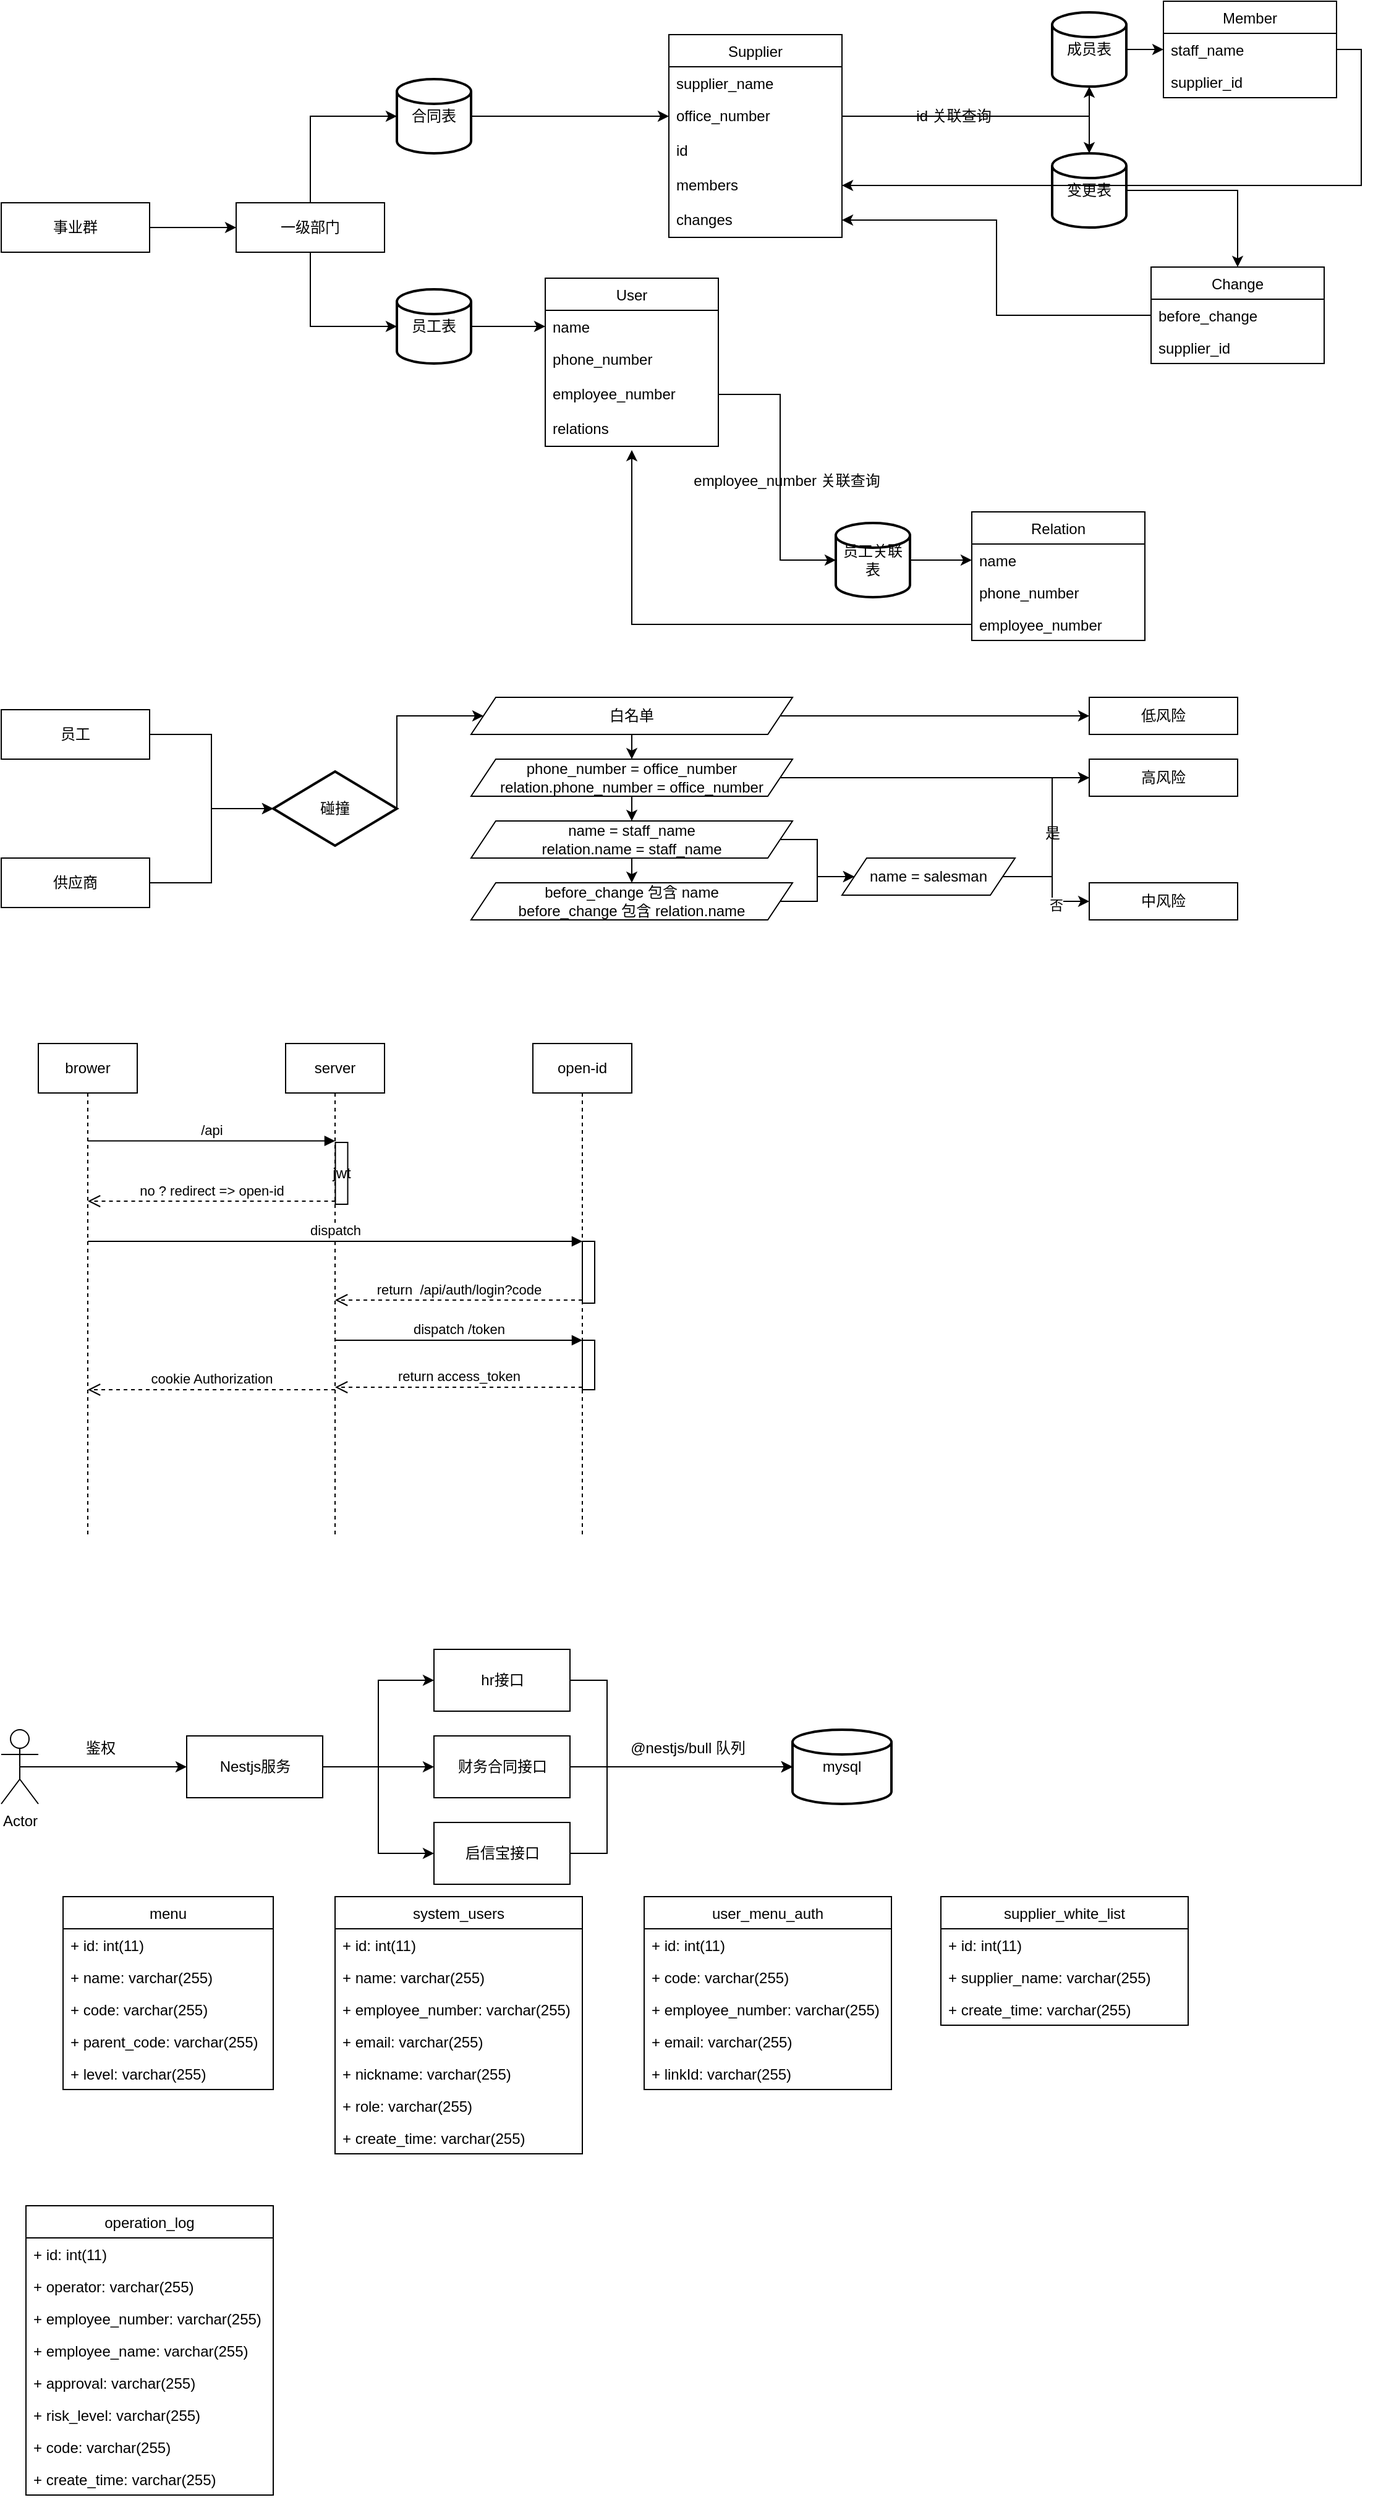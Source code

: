 <mxfile version="15.6.8" type="github">
  <diagram name="Page-1" id="74e2e168-ea6b-b213-b513-2b3c1d86103e">
    <mxGraphModel dx="1186" dy="621" grid="1" gridSize="10" guides="1" tooltips="1" connect="1" arrows="1" fold="1" page="1" pageScale="1" pageWidth="1100" pageHeight="850" background="none" math="0" shadow="0">
      <root>
        <mxCell id="0" />
        <mxCell id="1" parent="0" />
        <mxCell id="2gMiZiSh976H5tjqEBDV-12" value="User" style="swimlane;fontStyle=0;childLayout=stackLayout;horizontal=1;startSize=26;fillColor=none;horizontalStack=0;resizeParent=1;resizeParentMax=0;resizeLast=0;collapsible=1;marginBottom=0;" parent="1" vertex="1">
          <mxGeometry x="530" y="261" width="140" height="136" as="geometry">
            <mxRectangle x="530" y="230" width="60" height="26" as="alternateBounds" />
          </mxGeometry>
        </mxCell>
        <mxCell id="2gMiZiSh976H5tjqEBDV-13" value="name" style="text;strokeColor=none;fillColor=none;align=left;verticalAlign=top;spacingLeft=4;spacingRight=4;overflow=hidden;rotatable=0;points=[[0,0.5],[1,0.5]];portConstraint=eastwest;" parent="2gMiZiSh976H5tjqEBDV-12" vertex="1">
          <mxGeometry y="26" width="140" height="26" as="geometry" />
        </mxCell>
        <mxCell id="2gMiZiSh976H5tjqEBDV-14" value="phone_number" style="text;strokeColor=none;fillColor=none;align=left;verticalAlign=top;spacingLeft=4;spacingRight=4;overflow=hidden;rotatable=0;points=[[0,0.5],[1,0.5]];portConstraint=eastwest;" parent="2gMiZiSh976H5tjqEBDV-12" vertex="1">
          <mxGeometry y="52" width="140" height="28" as="geometry" />
        </mxCell>
        <mxCell id="2gMiZiSh976H5tjqEBDV-15" value="employee_number" style="text;strokeColor=none;fillColor=none;align=left;verticalAlign=top;spacingLeft=4;spacingRight=4;overflow=hidden;rotatable=0;points=[[0,0.5],[1,0.5]];portConstraint=eastwest;" parent="2gMiZiSh976H5tjqEBDV-12" vertex="1">
          <mxGeometry y="80" width="140" height="28" as="geometry" />
        </mxCell>
        <mxCell id="2gMiZiSh976H5tjqEBDV-101" value="relations" style="text;strokeColor=none;fillColor=none;align=left;verticalAlign=top;spacingLeft=4;spacingRight=4;overflow=hidden;rotatable=0;points=[[0,0.5],[1,0.5]];portConstraint=eastwest;" parent="2gMiZiSh976H5tjqEBDV-12" vertex="1">
          <mxGeometry y="108" width="140" height="28" as="geometry" />
        </mxCell>
        <mxCell id="2gMiZiSh976H5tjqEBDV-4" style="edgeStyle=orthogonalEdgeStyle;rounded=0;orthogonalLoop=1;jettySize=auto;html=1;exitX=1;exitY=0.5;exitDx=0;exitDy=0;entryX=0;entryY=0.5;entryDx=0;entryDy=0;" parent="1" source="2gMiZiSh976H5tjqEBDV-1" target="2gMiZiSh976H5tjqEBDV-3" edge="1">
          <mxGeometry relative="1" as="geometry" />
        </mxCell>
        <mxCell id="2gMiZiSh976H5tjqEBDV-1" value="事业群" style="rounded=0;whiteSpace=wrap;html=1;" parent="1" vertex="1">
          <mxGeometry x="90" y="200" width="120" height="40" as="geometry" />
        </mxCell>
        <mxCell id="2gMiZiSh976H5tjqEBDV-20" style="edgeStyle=orthogonalEdgeStyle;rounded=0;orthogonalLoop=1;jettySize=auto;html=1;exitX=0.5;exitY=1;exitDx=0;exitDy=0;entryX=0;entryY=0.5;entryDx=0;entryDy=0;entryPerimeter=0;" parent="1" source="2gMiZiSh976H5tjqEBDV-3" target="2gMiZiSh976H5tjqEBDV-7" edge="1">
          <mxGeometry relative="1" as="geometry" />
        </mxCell>
        <mxCell id="2gMiZiSh976H5tjqEBDV-31" style="edgeStyle=orthogonalEdgeStyle;rounded=0;orthogonalLoop=1;jettySize=auto;html=1;exitX=0.5;exitY=0;exitDx=0;exitDy=0;entryX=0;entryY=0.5;entryDx=0;entryDy=0;entryPerimeter=0;" parent="1" source="2gMiZiSh976H5tjqEBDV-3" target="2gMiZiSh976H5tjqEBDV-6" edge="1">
          <mxGeometry relative="1" as="geometry" />
        </mxCell>
        <mxCell id="2gMiZiSh976H5tjqEBDV-3" value="一级部门" style="rounded=0;whiteSpace=wrap;html=1;" parent="1" vertex="1">
          <mxGeometry x="280" y="200" width="120" height="40" as="geometry" />
        </mxCell>
        <mxCell id="2gMiZiSh976H5tjqEBDV-33" style="edgeStyle=orthogonalEdgeStyle;rounded=0;orthogonalLoop=1;jettySize=auto;html=1;exitX=1;exitY=0.5;exitDx=0;exitDy=0;exitPerimeter=0;entryX=0;entryY=0.5;entryDx=0;entryDy=0;" parent="1" source="2gMiZiSh976H5tjqEBDV-6" target="2gMiZiSh976H5tjqEBDV-116" edge="1">
          <mxGeometry relative="1" as="geometry">
            <mxPoint x="560" y="130" as="targetPoint" />
          </mxGeometry>
        </mxCell>
        <mxCell id="2gMiZiSh976H5tjqEBDV-6" value="合同表" style="strokeWidth=2;html=1;shape=mxgraph.flowchart.database;whiteSpace=wrap;" parent="1" vertex="1">
          <mxGeometry x="410" y="100" width="60" height="60" as="geometry" />
        </mxCell>
        <mxCell id="2gMiZiSh976H5tjqEBDV-21" style="edgeStyle=orthogonalEdgeStyle;rounded=0;orthogonalLoop=1;jettySize=auto;html=1;exitX=1;exitY=0.5;exitDx=0;exitDy=0;exitPerimeter=0;entryX=0;entryY=0.5;entryDx=0;entryDy=0;" parent="1" source="2gMiZiSh976H5tjqEBDV-7" target="2gMiZiSh976H5tjqEBDV-13" edge="1">
          <mxGeometry relative="1" as="geometry" />
        </mxCell>
        <mxCell id="2gMiZiSh976H5tjqEBDV-7" value="员工表" style="strokeWidth=2;html=1;shape=mxgraph.flowchart.database;whiteSpace=wrap;" parent="1" vertex="1">
          <mxGeometry x="410" y="270" width="60" height="60" as="geometry" />
        </mxCell>
        <mxCell id="2gMiZiSh976H5tjqEBDV-30" style="edgeStyle=orthogonalEdgeStyle;rounded=0;orthogonalLoop=1;jettySize=auto;html=1;exitX=1;exitY=0.5;exitDx=0;exitDy=0;exitPerimeter=0;entryX=0;entryY=0.5;entryDx=0;entryDy=0;" parent="1" source="2gMiZiSh976H5tjqEBDV-8" target="2gMiZiSh976H5tjqEBDV-27" edge="1">
          <mxGeometry relative="1" as="geometry" />
        </mxCell>
        <mxCell id="2gMiZiSh976H5tjqEBDV-8" value="员工关联表" style="strokeWidth=2;html=1;shape=mxgraph.flowchart.database;whiteSpace=wrap;" parent="1" vertex="1">
          <mxGeometry x="765" y="459" width="60" height="60" as="geometry" />
        </mxCell>
        <mxCell id="2gMiZiSh976H5tjqEBDV-26" value="Relation" style="swimlane;fontStyle=0;childLayout=stackLayout;horizontal=1;startSize=26;fillColor=none;horizontalStack=0;resizeParent=1;resizeParentMax=0;resizeLast=0;collapsible=1;marginBottom=0;" parent="1" vertex="1">
          <mxGeometry x="875" y="450" width="140" height="104" as="geometry" />
        </mxCell>
        <mxCell id="2gMiZiSh976H5tjqEBDV-27" value="name" style="text;strokeColor=none;fillColor=none;align=left;verticalAlign=top;spacingLeft=4;spacingRight=4;overflow=hidden;rotatable=0;points=[[0,0.5],[1,0.5]];portConstraint=eastwest;" parent="2gMiZiSh976H5tjqEBDV-26" vertex="1">
          <mxGeometry y="26" width="140" height="26" as="geometry" />
        </mxCell>
        <mxCell id="2gMiZiSh976H5tjqEBDV-28" value="phone_number" style="text;strokeColor=none;fillColor=none;align=left;verticalAlign=top;spacingLeft=4;spacingRight=4;overflow=hidden;rotatable=0;points=[[0,0.5],[1,0.5]];portConstraint=eastwest;" parent="2gMiZiSh976H5tjqEBDV-26" vertex="1">
          <mxGeometry y="52" width="140" height="26" as="geometry" />
        </mxCell>
        <mxCell id="2gMiZiSh976H5tjqEBDV-29" value="employee_number" style="text;strokeColor=none;fillColor=none;align=left;verticalAlign=top;spacingLeft=4;spacingRight=4;overflow=hidden;rotatable=0;points=[[0,0.5],[1,0.5]];portConstraint=eastwest;" parent="2gMiZiSh976H5tjqEBDV-26" vertex="1">
          <mxGeometry y="78" width="140" height="26" as="geometry" />
        </mxCell>
        <mxCell id="2gMiZiSh976H5tjqEBDV-140" style="edgeStyle=orthogonalEdgeStyle;rounded=0;orthogonalLoop=1;jettySize=auto;html=1;exitX=1;exitY=0.5;exitDx=0;exitDy=0;exitPerimeter=0;entryX=0;entryY=0.5;entryDx=0;entryDy=0;" parent="1" source="2gMiZiSh976H5tjqEBDV-78" target="2gMiZiSh976H5tjqEBDV-133" edge="1">
          <mxGeometry relative="1" as="geometry" />
        </mxCell>
        <mxCell id="2gMiZiSh976H5tjqEBDV-78" value="成员表" style="strokeWidth=2;html=1;shape=mxgraph.flowchart.database;whiteSpace=wrap;" parent="1" vertex="1">
          <mxGeometry x="940" y="46" width="60" height="60" as="geometry" />
        </mxCell>
        <mxCell id="2gMiZiSh976H5tjqEBDV-150" style="edgeStyle=orthogonalEdgeStyle;rounded=0;orthogonalLoop=1;jettySize=auto;html=1;exitX=1;exitY=0.5;exitDx=0;exitDy=0;exitPerimeter=0;entryX=0.5;entryY=0;entryDx=0;entryDy=0;" parent="1" source="2gMiZiSh976H5tjqEBDV-79" target="2gMiZiSh976H5tjqEBDV-136" edge="1">
          <mxGeometry relative="1" as="geometry" />
        </mxCell>
        <mxCell id="2gMiZiSh976H5tjqEBDV-79" value="变更表" style="strokeWidth=2;html=1;shape=mxgraph.flowchart.database;whiteSpace=wrap;" parent="1" vertex="1">
          <mxGeometry x="940" y="160" width="60" height="60" as="geometry" />
        </mxCell>
        <mxCell id="2gMiZiSh976H5tjqEBDV-130" value="" style="edgeStyle=orthogonalEdgeStyle;rounded=0;orthogonalLoop=1;jettySize=auto;html=1;exitX=1;exitY=0.5;exitDx=0;exitDy=0;" parent="1" source="2gMiZiSh976H5tjqEBDV-15" target="2gMiZiSh976H5tjqEBDV-8" edge="1">
          <mxGeometry relative="1" as="geometry">
            <mxPoint x="580" y="390" as="sourcePoint" />
            <Array as="points">
              <mxPoint x="720" y="355" />
              <mxPoint x="720" y="489" />
            </Array>
          </mxGeometry>
        </mxCell>
        <mxCell id="2gMiZiSh976H5tjqEBDV-83" value="employee_number 关联查询" style="text;html=1;align=center;verticalAlign=middle;resizable=0;points=[];autosize=1;strokeColor=none;" parent="1" vertex="1">
          <mxGeometry x="640" y="415" width="170" height="20" as="geometry" />
        </mxCell>
        <mxCell id="2gMiZiSh976H5tjqEBDV-114" value="Supplier" style="swimlane;fontStyle=0;childLayout=stackLayout;horizontal=1;startSize=26;fillColor=none;horizontalStack=0;resizeParent=1;resizeParentMax=0;resizeLast=0;collapsible=1;marginBottom=0;" parent="1" vertex="1">
          <mxGeometry x="630" y="64" width="140" height="164" as="geometry">
            <mxRectangle x="530" y="230" width="60" height="26" as="alternateBounds" />
          </mxGeometry>
        </mxCell>
        <mxCell id="2gMiZiSh976H5tjqEBDV-115" value="supplier_name" style="text;strokeColor=none;fillColor=none;align=left;verticalAlign=top;spacingLeft=4;spacingRight=4;overflow=hidden;rotatable=0;points=[[0,0.5],[1,0.5]];portConstraint=eastwest;" parent="2gMiZiSh976H5tjqEBDV-114" vertex="1">
          <mxGeometry y="26" width="140" height="26" as="geometry" />
        </mxCell>
        <mxCell id="2gMiZiSh976H5tjqEBDV-116" value="office_number" style="text;strokeColor=none;fillColor=none;align=left;verticalAlign=top;spacingLeft=4;spacingRight=4;overflow=hidden;rotatable=0;points=[[0,0.5],[1,0.5]];portConstraint=eastwest;" parent="2gMiZiSh976H5tjqEBDV-114" vertex="1">
          <mxGeometry y="52" width="140" height="28" as="geometry" />
        </mxCell>
        <mxCell id="2gMiZiSh976H5tjqEBDV-117" value="id" style="text;strokeColor=none;fillColor=none;align=left;verticalAlign=top;spacingLeft=4;spacingRight=4;overflow=hidden;rotatable=0;points=[[0,0.5],[1,0.5]];portConstraint=eastwest;" parent="2gMiZiSh976H5tjqEBDV-114" vertex="1">
          <mxGeometry y="80" width="140" height="28" as="geometry" />
        </mxCell>
        <mxCell id="2gMiZiSh976H5tjqEBDV-118" value="members" style="text;strokeColor=none;fillColor=none;align=left;verticalAlign=top;spacingLeft=4;spacingRight=4;overflow=hidden;rotatable=0;points=[[0,0.5],[1,0.5]];portConstraint=eastwest;" parent="2gMiZiSh976H5tjqEBDV-114" vertex="1">
          <mxGeometry y="108" width="140" height="28" as="geometry" />
        </mxCell>
        <mxCell id="2gMiZiSh976H5tjqEBDV-122" value="changes" style="text;strokeColor=none;fillColor=none;align=left;verticalAlign=top;spacingLeft=4;spacingRight=4;overflow=hidden;rotatable=0;points=[[0,0.5],[1,0.5]];portConstraint=eastwest;" parent="2gMiZiSh976H5tjqEBDV-114" vertex="1">
          <mxGeometry y="136" width="140" height="28" as="geometry" />
        </mxCell>
        <mxCell id="2gMiZiSh976H5tjqEBDV-127" value="" style="edgeStyle=orthogonalEdgeStyle;rounded=0;orthogonalLoop=1;jettySize=auto;html=1;" parent="1" source="2gMiZiSh976H5tjqEBDV-116" target="2gMiZiSh976H5tjqEBDV-78" edge="1">
          <mxGeometry relative="1" as="geometry" />
        </mxCell>
        <mxCell id="2gMiZiSh976H5tjqEBDV-128" style="edgeStyle=orthogonalEdgeStyle;rounded=0;orthogonalLoop=1;jettySize=auto;html=1;exitX=1;exitY=0.5;exitDx=0;exitDy=0;entryX=0.5;entryY=0;entryDx=0;entryDy=0;entryPerimeter=0;" parent="1" source="2gMiZiSh976H5tjqEBDV-116" target="2gMiZiSh976H5tjqEBDV-79" edge="1">
          <mxGeometry relative="1" as="geometry" />
        </mxCell>
        <mxCell id="2gMiZiSh976H5tjqEBDV-131" value="id 关联查询" style="text;html=1;align=center;verticalAlign=middle;resizable=0;points=[];autosize=1;strokeColor=none;" parent="1" vertex="1">
          <mxGeometry x="820" y="120" width="80" height="20" as="geometry" />
        </mxCell>
        <mxCell id="2gMiZiSh976H5tjqEBDV-132" value="Member" style="swimlane;fontStyle=0;childLayout=stackLayout;horizontal=1;startSize=26;fillColor=none;horizontalStack=0;resizeParent=1;resizeParentMax=0;resizeLast=0;collapsible=1;marginBottom=0;" parent="1" vertex="1">
          <mxGeometry x="1030" y="37" width="140" height="78" as="geometry" />
        </mxCell>
        <mxCell id="2gMiZiSh976H5tjqEBDV-133" value="staff_name" style="text;strokeColor=none;fillColor=none;align=left;verticalAlign=top;spacingLeft=4;spacingRight=4;overflow=hidden;rotatable=0;points=[[0,0.5],[1,0.5]];portConstraint=eastwest;" parent="2gMiZiSh976H5tjqEBDV-132" vertex="1">
          <mxGeometry y="26" width="140" height="26" as="geometry" />
        </mxCell>
        <mxCell id="2gMiZiSh976H5tjqEBDV-134" value="supplier_id" style="text;strokeColor=none;fillColor=none;align=left;verticalAlign=top;spacingLeft=4;spacingRight=4;overflow=hidden;rotatable=0;points=[[0,0.5],[1,0.5]];portConstraint=eastwest;" parent="2gMiZiSh976H5tjqEBDV-132" vertex="1">
          <mxGeometry y="52" width="140" height="26" as="geometry" />
        </mxCell>
        <mxCell id="2gMiZiSh976H5tjqEBDV-136" value="Change" style="swimlane;fontStyle=0;childLayout=stackLayout;horizontal=1;startSize=26;fillColor=none;horizontalStack=0;resizeParent=1;resizeParentMax=0;resizeLast=0;collapsible=1;marginBottom=0;" parent="1" vertex="1">
          <mxGeometry x="1020" y="252" width="140" height="78" as="geometry" />
        </mxCell>
        <mxCell id="2gMiZiSh976H5tjqEBDV-137" value="before_change" style="text;strokeColor=none;fillColor=none;align=left;verticalAlign=top;spacingLeft=4;spacingRight=4;overflow=hidden;rotatable=0;points=[[0,0.5],[1,0.5]];portConstraint=eastwest;" parent="2gMiZiSh976H5tjqEBDV-136" vertex="1">
          <mxGeometry y="26" width="140" height="26" as="geometry" />
        </mxCell>
        <mxCell id="2gMiZiSh976H5tjqEBDV-138" value="supplier_id" style="text;strokeColor=none;fillColor=none;align=left;verticalAlign=top;spacingLeft=4;spacingRight=4;overflow=hidden;rotatable=0;points=[[0,0.5],[1,0.5]];portConstraint=eastwest;" parent="2gMiZiSh976H5tjqEBDV-136" vertex="1">
          <mxGeometry y="52" width="140" height="26" as="geometry" />
        </mxCell>
        <mxCell id="2gMiZiSh976H5tjqEBDV-143" style="edgeStyle=orthogonalEdgeStyle;rounded=0;orthogonalLoop=1;jettySize=auto;html=1;exitX=1;exitY=0.5;exitDx=0;exitDy=0;" parent="1" source="2gMiZiSh976H5tjqEBDV-133" target="2gMiZiSh976H5tjqEBDV-118" edge="1">
          <mxGeometry relative="1" as="geometry" />
        </mxCell>
        <mxCell id="2gMiZiSh976H5tjqEBDV-149" style="edgeStyle=orthogonalEdgeStyle;rounded=0;orthogonalLoop=1;jettySize=auto;html=1;exitX=0;exitY=0.5;exitDx=0;exitDy=0;entryX=1;entryY=0.5;entryDx=0;entryDy=0;" parent="1" source="2gMiZiSh976H5tjqEBDV-137" target="2gMiZiSh976H5tjqEBDV-122" edge="1">
          <mxGeometry relative="1" as="geometry" />
        </mxCell>
        <mxCell id="2gMiZiSh976H5tjqEBDV-172" value="" style="edgeStyle=orthogonalEdgeStyle;rounded=0;orthogonalLoop=1;jettySize=auto;html=1;" parent="1" source="2gMiZiSh976H5tjqEBDV-29" edge="1">
          <mxGeometry relative="1" as="geometry">
            <mxPoint x="600" y="400" as="targetPoint" />
            <Array as="points">
              <mxPoint x="600" y="541" />
            </Array>
          </mxGeometry>
        </mxCell>
        <mxCell id="2gMiZiSh976H5tjqEBDV-177" style="edgeStyle=orthogonalEdgeStyle;rounded=0;orthogonalLoop=1;jettySize=auto;html=1;exitX=1;exitY=0.5;exitDx=0;exitDy=0;entryX=0;entryY=0.5;entryDx=0;entryDy=0;entryPerimeter=0;" parent="1" source="2gMiZiSh976H5tjqEBDV-174" target="2gMiZiSh976H5tjqEBDV-176" edge="1">
          <mxGeometry relative="1" as="geometry" />
        </mxCell>
        <mxCell id="2gMiZiSh976H5tjqEBDV-174" value="员工" style="rounded=0;whiteSpace=wrap;html=1;" parent="1" vertex="1">
          <mxGeometry x="90" y="610" width="120" height="40" as="geometry" />
        </mxCell>
        <mxCell id="2gMiZiSh976H5tjqEBDV-178" style="edgeStyle=orthogonalEdgeStyle;rounded=0;orthogonalLoop=1;jettySize=auto;html=1;exitX=1;exitY=0.5;exitDx=0;exitDy=0;entryX=0;entryY=0.5;entryDx=0;entryDy=0;entryPerimeter=0;" parent="1" source="2gMiZiSh976H5tjqEBDV-175" target="2gMiZiSh976H5tjqEBDV-176" edge="1">
          <mxGeometry relative="1" as="geometry">
            <mxPoint x="310" y="680" as="targetPoint" />
            <Array as="points">
              <mxPoint x="260" y="750" />
              <mxPoint x="260" y="690" />
            </Array>
          </mxGeometry>
        </mxCell>
        <mxCell id="2gMiZiSh976H5tjqEBDV-175" value="供应商" style="rounded=0;whiteSpace=wrap;html=1;" parent="1" vertex="1">
          <mxGeometry x="90" y="730" width="120" height="40" as="geometry" />
        </mxCell>
        <mxCell id="2gMiZiSh976H5tjqEBDV-197" style="edgeStyle=orthogonalEdgeStyle;rounded=0;orthogonalLoop=1;jettySize=auto;html=1;exitX=1;exitY=0.5;exitDx=0;exitDy=0;exitPerimeter=0;entryX=0;entryY=0.5;entryDx=0;entryDy=0;" parent="1" source="2gMiZiSh976H5tjqEBDV-176" target="2gMiZiSh976H5tjqEBDV-188" edge="1">
          <mxGeometry relative="1" as="geometry">
            <Array as="points">
              <mxPoint x="410" y="615" />
            </Array>
          </mxGeometry>
        </mxCell>
        <mxCell id="2gMiZiSh976H5tjqEBDV-176" value="碰撞" style="strokeWidth=2;html=1;shape=mxgraph.flowchart.decision;whiteSpace=wrap;" parent="1" vertex="1">
          <mxGeometry x="310" y="660" width="100" height="60" as="geometry" />
        </mxCell>
        <mxCell id="2gMiZiSh976H5tjqEBDV-201" style="edgeStyle=orthogonalEdgeStyle;rounded=0;orthogonalLoop=1;jettySize=auto;html=1;exitX=1;exitY=0.5;exitDx=0;exitDy=0;entryX=0;entryY=0.5;entryDx=0;entryDy=0;" parent="1" source="2gMiZiSh976H5tjqEBDV-188" target="2gMiZiSh976H5tjqEBDV-192" edge="1">
          <mxGeometry relative="1" as="geometry" />
        </mxCell>
        <mxCell id="2gMiZiSh976H5tjqEBDV-210" style="edgeStyle=orthogonalEdgeStyle;rounded=0;orthogonalLoop=1;jettySize=auto;html=1;exitX=0.5;exitY=1;exitDx=0;exitDy=0;entryX=0.5;entryY=0;entryDx=0;entryDy=0;" parent="1" source="2gMiZiSh976H5tjqEBDV-188" target="2gMiZiSh976H5tjqEBDV-189" edge="1">
          <mxGeometry relative="1" as="geometry" />
        </mxCell>
        <mxCell id="2gMiZiSh976H5tjqEBDV-188" value="&lt;span&gt;白名单&lt;/span&gt;" style="shape=parallelogram;perimeter=parallelogramPerimeter;whiteSpace=wrap;html=1;fixedSize=1;" parent="1" vertex="1">
          <mxGeometry x="470" y="600" width="260" height="30" as="geometry" />
        </mxCell>
        <mxCell id="2gMiZiSh976H5tjqEBDV-202" style="edgeStyle=orthogonalEdgeStyle;rounded=0;orthogonalLoop=1;jettySize=auto;html=1;exitX=1;exitY=0.5;exitDx=0;exitDy=0;entryX=0;entryY=0.5;entryDx=0;entryDy=0;" parent="1" source="2gMiZiSh976H5tjqEBDV-189" target="2gMiZiSh976H5tjqEBDV-193" edge="1">
          <mxGeometry relative="1" as="geometry" />
        </mxCell>
        <mxCell id="2gMiZiSh976H5tjqEBDV-211" style="edgeStyle=orthogonalEdgeStyle;rounded=0;orthogonalLoop=1;jettySize=auto;html=1;exitX=0.5;exitY=1;exitDx=0;exitDy=0;entryX=0.5;entryY=0;entryDx=0;entryDy=0;" parent="1" source="2gMiZiSh976H5tjqEBDV-189" target="2gMiZiSh976H5tjqEBDV-190" edge="1">
          <mxGeometry relative="1" as="geometry" />
        </mxCell>
        <mxCell id="2gMiZiSh976H5tjqEBDV-189" value="&lt;span&gt;phone_number = office_number&lt;/span&gt;&lt;br&gt;&lt;span&gt;relation.phone_number = office_number&lt;/span&gt;" style="shape=parallelogram;perimeter=parallelogramPerimeter;whiteSpace=wrap;html=1;fixedSize=1;" parent="1" vertex="1">
          <mxGeometry x="470" y="650" width="260" height="30" as="geometry" />
        </mxCell>
        <mxCell id="2gMiZiSh976H5tjqEBDV-203" style="edgeStyle=orthogonalEdgeStyle;rounded=0;orthogonalLoop=1;jettySize=auto;html=1;exitX=1;exitY=0.5;exitDx=0;exitDy=0;entryX=0;entryY=0.5;entryDx=0;entryDy=0;" parent="1" source="2gMiZiSh976H5tjqEBDV-190" target="2gMiZiSh976H5tjqEBDV-196" edge="1">
          <mxGeometry relative="1" as="geometry" />
        </mxCell>
        <mxCell id="2gMiZiSh976H5tjqEBDV-212" style="edgeStyle=orthogonalEdgeStyle;rounded=0;orthogonalLoop=1;jettySize=auto;html=1;exitX=0.5;exitY=1;exitDx=0;exitDy=0;entryX=0.5;entryY=0;entryDx=0;entryDy=0;" parent="1" source="2gMiZiSh976H5tjqEBDV-190" target="2gMiZiSh976H5tjqEBDV-191" edge="1">
          <mxGeometry relative="1" as="geometry" />
        </mxCell>
        <mxCell id="2gMiZiSh976H5tjqEBDV-190" value="&lt;span&gt;name = staff_name&lt;/span&gt;&lt;br&gt;&lt;span&gt;relation.name = staff_name&lt;/span&gt;" style="shape=parallelogram;perimeter=parallelogramPerimeter;whiteSpace=wrap;html=1;fixedSize=1;" parent="1" vertex="1">
          <mxGeometry x="470" y="700" width="260" height="30" as="geometry" />
        </mxCell>
        <mxCell id="2gMiZiSh976H5tjqEBDV-204" style="edgeStyle=orthogonalEdgeStyle;rounded=0;orthogonalLoop=1;jettySize=auto;html=1;exitX=1;exitY=0.5;exitDx=0;exitDy=0;entryX=0;entryY=0.5;entryDx=0;entryDy=0;" parent="1" source="2gMiZiSh976H5tjqEBDV-191" target="2gMiZiSh976H5tjqEBDV-196" edge="1">
          <mxGeometry relative="1" as="geometry">
            <mxPoint x="760" y="730" as="targetPoint" />
            <Array as="points">
              <mxPoint x="750" y="765" />
              <mxPoint x="750" y="745" />
            </Array>
          </mxGeometry>
        </mxCell>
        <mxCell id="2gMiZiSh976H5tjqEBDV-191" value="&lt;span&gt;before_change 包含 name&lt;/span&gt;&lt;br&gt;&lt;span&gt;before_change 包含 relation.name&lt;/span&gt;" style="shape=parallelogram;perimeter=parallelogramPerimeter;whiteSpace=wrap;html=1;fixedSize=1;" parent="1" vertex="1">
          <mxGeometry x="470" y="750" width="260" height="30" as="geometry" />
        </mxCell>
        <mxCell id="2gMiZiSh976H5tjqEBDV-192" value="低风险" style="rounded=0;whiteSpace=wrap;html=1;" parent="1" vertex="1">
          <mxGeometry x="970" y="600" width="120" height="30" as="geometry" />
        </mxCell>
        <mxCell id="2gMiZiSh976H5tjqEBDV-193" value="高风险" style="rounded=0;whiteSpace=wrap;html=1;" parent="1" vertex="1">
          <mxGeometry x="970" y="650" width="120" height="30" as="geometry" />
        </mxCell>
        <mxCell id="2gMiZiSh976H5tjqEBDV-194" value="中风险" style="rounded=0;whiteSpace=wrap;html=1;" parent="1" vertex="1">
          <mxGeometry x="970" y="750" width="120" height="30" as="geometry" />
        </mxCell>
        <mxCell id="2gMiZiSh976H5tjqEBDV-206" style="edgeStyle=orthogonalEdgeStyle;rounded=0;orthogonalLoop=1;jettySize=auto;html=1;exitX=1;exitY=0.5;exitDx=0;exitDy=0;entryX=0;entryY=0.5;entryDx=0;entryDy=0;" parent="1" source="2gMiZiSh976H5tjqEBDV-196" target="2gMiZiSh976H5tjqEBDV-193" edge="1">
          <mxGeometry relative="1" as="geometry" />
        </mxCell>
        <mxCell id="2gMiZiSh976H5tjqEBDV-207" style="edgeStyle=orthogonalEdgeStyle;rounded=0;orthogonalLoop=1;jettySize=auto;html=1;exitX=1;exitY=0.5;exitDx=0;exitDy=0;entryX=0;entryY=0.5;entryDx=0;entryDy=0;" parent="1" source="2gMiZiSh976H5tjqEBDV-196" target="2gMiZiSh976H5tjqEBDV-194" edge="1">
          <mxGeometry relative="1" as="geometry" />
        </mxCell>
        <mxCell id="2gMiZiSh976H5tjqEBDV-209" value="否" style="edgeLabel;html=1;align=center;verticalAlign=middle;resizable=0;points=[];" parent="2gMiZiSh976H5tjqEBDV-207" vertex="1" connectable="0">
          <mxGeometry x="0.429" y="-4" relative="1" as="geometry">
            <mxPoint x="-2" y="-1" as="offset" />
          </mxGeometry>
        </mxCell>
        <mxCell id="2gMiZiSh976H5tjqEBDV-196" value="name = salesman" style="shape=parallelogram;perimeter=parallelogramPerimeter;whiteSpace=wrap;html=1;fixedSize=1;" parent="1" vertex="1">
          <mxGeometry x="770" y="730" width="140" height="30" as="geometry" />
        </mxCell>
        <mxCell id="2gMiZiSh976H5tjqEBDV-208" value="是" style="text;html=1;align=center;verticalAlign=middle;resizable=0;points=[];autosize=1;strokeColor=none;" parent="1" vertex="1">
          <mxGeometry x="925" y="700" width="30" height="20" as="geometry" />
        </mxCell>
        <mxCell id="XQsBeovNMCF7Xu1CLmRe-4" value="brower" style="shape=umlLifeline;perimeter=lifelinePerimeter;whiteSpace=wrap;html=1;container=1;collapsible=0;recursiveResize=0;outlineConnect=0;" vertex="1" parent="1">
          <mxGeometry x="120" y="880" width="80" height="400" as="geometry" />
        </mxCell>
        <mxCell id="XQsBeovNMCF7Xu1CLmRe-7" value="server" style="shape=umlLifeline;perimeter=lifelinePerimeter;whiteSpace=wrap;html=1;container=1;collapsible=0;recursiveResize=0;outlineConnect=0;" vertex="1" parent="1">
          <mxGeometry x="320" y="880" width="80" height="400" as="geometry" />
        </mxCell>
        <mxCell id="XQsBeovNMCF7Xu1CLmRe-8" value="jwt" style="html=1;points=[];perimeter=orthogonalPerimeter;" vertex="1" parent="XQsBeovNMCF7Xu1CLmRe-7">
          <mxGeometry x="40.25" y="80" width="10" height="50" as="geometry" />
        </mxCell>
        <mxCell id="XQsBeovNMCF7Xu1CLmRe-9" value="/api" style="html=1;verticalAlign=bottom;endArrow=block;rounded=0;entryX=-0.025;entryY=-0.025;entryDx=0;entryDy=0;entryPerimeter=0;" edge="1" target="XQsBeovNMCF7Xu1CLmRe-8" parent="1" source="XQsBeovNMCF7Xu1CLmRe-4">
          <mxGeometry relative="1" as="geometry">
            <mxPoint x="290.25" y="1050" as="sourcePoint" />
            <mxPoint x="429.75" y="1050" as="targetPoint" />
          </mxGeometry>
        </mxCell>
        <mxCell id="XQsBeovNMCF7Xu1CLmRe-10" value="no ? redirect =&amp;gt; open-id" style="html=1;verticalAlign=bottom;endArrow=open;dashed=1;endSize=8;exitX=0;exitY=0.95;rounded=0;" edge="1" source="XQsBeovNMCF7Xu1CLmRe-8" parent="1" target="XQsBeovNMCF7Xu1CLmRe-4">
          <mxGeometry relative="1" as="geometry">
            <mxPoint x="290.25" y="1126" as="targetPoint" />
          </mxGeometry>
        </mxCell>
        <mxCell id="XQsBeovNMCF7Xu1CLmRe-11" value="open-id" style="shape=umlLifeline;perimeter=lifelinePerimeter;whiteSpace=wrap;html=1;container=1;collapsible=0;recursiveResize=0;outlineConnect=0;" vertex="1" parent="1">
          <mxGeometry x="520" y="880" width="80" height="400" as="geometry" />
        </mxCell>
        <mxCell id="XQsBeovNMCF7Xu1CLmRe-13" value="" style="html=1;points=[];perimeter=orthogonalPerimeter;" vertex="1" parent="XQsBeovNMCF7Xu1CLmRe-11">
          <mxGeometry x="40" y="160" width="10" height="50" as="geometry" />
        </mxCell>
        <mxCell id="XQsBeovNMCF7Xu1CLmRe-16" value="" style="html=1;points=[];perimeter=orthogonalPerimeter;" vertex="1" parent="XQsBeovNMCF7Xu1CLmRe-11">
          <mxGeometry x="40" y="240" width="10" height="40" as="geometry" />
        </mxCell>
        <mxCell id="XQsBeovNMCF7Xu1CLmRe-14" value="dispatch" style="html=1;verticalAlign=bottom;endArrow=block;entryX=0;entryY=0;rounded=0;" edge="1" target="XQsBeovNMCF7Xu1CLmRe-13" parent="1" source="XQsBeovNMCF7Xu1CLmRe-4">
          <mxGeometry relative="1" as="geometry">
            <mxPoint x="450" y="1070" as="sourcePoint" />
          </mxGeometry>
        </mxCell>
        <mxCell id="XQsBeovNMCF7Xu1CLmRe-15" value="return&amp;nbsp; /api/auth/login?code" style="html=1;verticalAlign=bottom;endArrow=open;dashed=1;endSize=8;exitX=0;exitY=0.95;rounded=0;" edge="1" source="XQsBeovNMCF7Xu1CLmRe-13" parent="1" target="XQsBeovNMCF7Xu1CLmRe-7">
          <mxGeometry relative="1" as="geometry">
            <mxPoint x="450" y="1146" as="targetPoint" />
          </mxGeometry>
        </mxCell>
        <mxCell id="XQsBeovNMCF7Xu1CLmRe-17" value="dispatch /token" style="html=1;verticalAlign=bottom;endArrow=block;entryX=0;entryY=0;rounded=0;" edge="1" target="XQsBeovNMCF7Xu1CLmRe-16" parent="1">
          <mxGeometry relative="1" as="geometry">
            <mxPoint x="359.5" y="1120" as="sourcePoint" />
          </mxGeometry>
        </mxCell>
        <mxCell id="XQsBeovNMCF7Xu1CLmRe-18" value="return access_token" style="html=1;verticalAlign=bottom;endArrow=open;dashed=1;endSize=8;exitX=0;exitY=0.95;rounded=0;" edge="1" source="XQsBeovNMCF7Xu1CLmRe-16" parent="1">
          <mxGeometry relative="1" as="geometry">
            <mxPoint x="360" y="1158" as="targetPoint" />
          </mxGeometry>
        </mxCell>
        <mxCell id="XQsBeovNMCF7Xu1CLmRe-19" value="cookie Authorization" style="html=1;verticalAlign=bottom;endArrow=open;dashed=1;endSize=8;rounded=0;" edge="1" parent="1" target="XQsBeovNMCF7Xu1CLmRe-4">
          <mxGeometry relative="1" as="geometry">
            <mxPoint x="360" y="1160" as="sourcePoint" />
            <mxPoint x="280" y="1160" as="targetPoint" />
          </mxGeometry>
        </mxCell>
        <mxCell id="XQsBeovNMCF7Xu1CLmRe-33" style="edgeStyle=orthogonalEdgeStyle;rounded=0;orthogonalLoop=1;jettySize=auto;html=1;exitX=0.5;exitY=0.5;exitDx=0;exitDy=0;exitPerimeter=0;entryX=0;entryY=0.5;entryDx=0;entryDy=0;" edge="1" parent="1" source="XQsBeovNMCF7Xu1CLmRe-23" target="XQsBeovNMCF7Xu1CLmRe-26">
          <mxGeometry relative="1" as="geometry" />
        </mxCell>
        <mxCell id="XQsBeovNMCF7Xu1CLmRe-23" value="Actor" style="shape=umlActor;verticalLabelPosition=bottom;verticalAlign=top;html=1;" vertex="1" parent="1">
          <mxGeometry x="90" y="1435" width="30" height="60" as="geometry" />
        </mxCell>
        <mxCell id="XQsBeovNMCF7Xu1CLmRe-30" style="edgeStyle=orthogonalEdgeStyle;rounded=0;orthogonalLoop=1;jettySize=auto;html=1;exitX=1;exitY=0.5;exitDx=0;exitDy=0;entryX=0;entryY=0.5;entryDx=0;entryDy=0;" edge="1" parent="1" source="XQsBeovNMCF7Xu1CLmRe-26" target="XQsBeovNMCF7Xu1CLmRe-27">
          <mxGeometry relative="1" as="geometry" />
        </mxCell>
        <mxCell id="XQsBeovNMCF7Xu1CLmRe-31" style="edgeStyle=orthogonalEdgeStyle;rounded=0;orthogonalLoop=1;jettySize=auto;html=1;exitX=1;exitY=0.5;exitDx=0;exitDy=0;entryX=0;entryY=0.5;entryDx=0;entryDy=0;" edge="1" parent="1" source="XQsBeovNMCF7Xu1CLmRe-26" target="XQsBeovNMCF7Xu1CLmRe-28">
          <mxGeometry relative="1" as="geometry" />
        </mxCell>
        <mxCell id="XQsBeovNMCF7Xu1CLmRe-32" style="edgeStyle=orthogonalEdgeStyle;rounded=0;orthogonalLoop=1;jettySize=auto;html=1;exitX=1;exitY=0.5;exitDx=0;exitDy=0;entryX=0;entryY=0.5;entryDx=0;entryDy=0;" edge="1" parent="1" source="XQsBeovNMCF7Xu1CLmRe-26" target="XQsBeovNMCF7Xu1CLmRe-29">
          <mxGeometry relative="1" as="geometry" />
        </mxCell>
        <mxCell id="XQsBeovNMCF7Xu1CLmRe-26" value="Nestjs服务" style="html=1;" vertex="1" parent="1">
          <mxGeometry x="240" y="1440" width="110" height="50" as="geometry" />
        </mxCell>
        <mxCell id="XQsBeovNMCF7Xu1CLmRe-39" style="edgeStyle=orthogonalEdgeStyle;rounded=0;orthogonalLoop=1;jettySize=auto;html=1;exitX=1;exitY=0.5;exitDx=0;exitDy=0;entryX=0;entryY=0.5;entryDx=0;entryDy=0;entryPerimeter=0;" edge="1" parent="1" source="XQsBeovNMCF7Xu1CLmRe-27" target="XQsBeovNMCF7Xu1CLmRe-34">
          <mxGeometry relative="1" as="geometry">
            <Array as="points">
              <mxPoint x="580" y="1395" />
              <mxPoint x="580" y="1465" />
            </Array>
          </mxGeometry>
        </mxCell>
        <mxCell id="XQsBeovNMCF7Xu1CLmRe-27" value="hr接口" style="html=1;" vertex="1" parent="1">
          <mxGeometry x="440" y="1370" width="110" height="50" as="geometry" />
        </mxCell>
        <mxCell id="XQsBeovNMCF7Xu1CLmRe-36" style="edgeStyle=orthogonalEdgeStyle;rounded=0;orthogonalLoop=1;jettySize=auto;html=1;exitX=1;exitY=0.5;exitDx=0;exitDy=0;entryX=0;entryY=0.5;entryDx=0;entryDy=0;entryPerimeter=0;" edge="1" parent="1" source="XQsBeovNMCF7Xu1CLmRe-28" target="XQsBeovNMCF7Xu1CLmRe-34">
          <mxGeometry relative="1" as="geometry">
            <mxPoint x="640" y="1460" as="targetPoint" />
          </mxGeometry>
        </mxCell>
        <mxCell id="XQsBeovNMCF7Xu1CLmRe-28" value="财务合同接口" style="html=1;" vertex="1" parent="1">
          <mxGeometry x="440" y="1440" width="110" height="50" as="geometry" />
        </mxCell>
        <mxCell id="XQsBeovNMCF7Xu1CLmRe-40" style="edgeStyle=orthogonalEdgeStyle;rounded=0;orthogonalLoop=1;jettySize=auto;html=1;exitX=1;exitY=0.5;exitDx=0;exitDy=0;entryX=0;entryY=0.5;entryDx=0;entryDy=0;entryPerimeter=0;" edge="1" parent="1" source="XQsBeovNMCF7Xu1CLmRe-29" target="XQsBeovNMCF7Xu1CLmRe-34">
          <mxGeometry relative="1" as="geometry">
            <Array as="points">
              <mxPoint x="580" y="1535" />
              <mxPoint x="580" y="1465" />
            </Array>
          </mxGeometry>
        </mxCell>
        <mxCell id="XQsBeovNMCF7Xu1CLmRe-29" value="启信宝接口" style="html=1;" vertex="1" parent="1">
          <mxGeometry x="440" y="1510" width="110" height="50" as="geometry" />
        </mxCell>
        <mxCell id="XQsBeovNMCF7Xu1CLmRe-34" value="mysql" style="strokeWidth=2;html=1;shape=mxgraph.flowchart.database;whiteSpace=wrap;" vertex="1" parent="1">
          <mxGeometry x="730" y="1435" width="80" height="60" as="geometry" />
        </mxCell>
        <mxCell id="XQsBeovNMCF7Xu1CLmRe-42" value="@nestjs/bull 队列" style="text;html=1;align=center;verticalAlign=middle;resizable=0;points=[];autosize=1;strokeColor=none;fillColor=none;" vertex="1" parent="1">
          <mxGeometry x="590" y="1440" width="110" height="20" as="geometry" />
        </mxCell>
        <mxCell id="XQsBeovNMCF7Xu1CLmRe-43" value="鉴权" style="text;html=1;align=center;verticalAlign=middle;resizable=0;points=[];autosize=1;strokeColor=none;fillColor=none;" vertex="1" parent="1">
          <mxGeometry x="150" y="1440" width="40" height="20" as="geometry" />
        </mxCell>
        <mxCell id="XQsBeovNMCF7Xu1CLmRe-44" value="menu" style="swimlane;fontStyle=0;childLayout=stackLayout;horizontal=1;startSize=26;fillColor=none;horizontalStack=0;resizeParent=1;resizeParentMax=0;resizeLast=0;collapsible=1;marginBottom=0;" vertex="1" parent="1">
          <mxGeometry x="140" y="1570" width="170" height="156" as="geometry" />
        </mxCell>
        <mxCell id="XQsBeovNMCF7Xu1CLmRe-45" value="+ id: int(11)" style="text;strokeColor=none;fillColor=none;align=left;verticalAlign=top;spacingLeft=4;spacingRight=4;overflow=hidden;rotatable=0;points=[[0,0.5],[1,0.5]];portConstraint=eastwest;" vertex="1" parent="XQsBeovNMCF7Xu1CLmRe-44">
          <mxGeometry y="26" width="170" height="26" as="geometry" />
        </mxCell>
        <mxCell id="XQsBeovNMCF7Xu1CLmRe-49" value="+ name: varchar(255)" style="text;strokeColor=none;fillColor=none;align=left;verticalAlign=top;spacingLeft=4;spacingRight=4;overflow=hidden;rotatable=0;points=[[0,0.5],[1,0.5]];portConstraint=eastwest;" vertex="1" parent="XQsBeovNMCF7Xu1CLmRe-44">
          <mxGeometry y="52" width="170" height="26" as="geometry" />
        </mxCell>
        <mxCell id="XQsBeovNMCF7Xu1CLmRe-46" value="+ code: varchar(255)" style="text;strokeColor=none;fillColor=none;align=left;verticalAlign=top;spacingLeft=4;spacingRight=4;overflow=hidden;rotatable=0;points=[[0,0.5],[1,0.5]];portConstraint=eastwest;" vertex="1" parent="XQsBeovNMCF7Xu1CLmRe-44">
          <mxGeometry y="78" width="170" height="26" as="geometry" />
        </mxCell>
        <mxCell id="XQsBeovNMCF7Xu1CLmRe-47" value="+ parent_code: varchar(255)" style="text;strokeColor=none;fillColor=none;align=left;verticalAlign=top;spacingLeft=4;spacingRight=4;overflow=hidden;rotatable=0;points=[[0,0.5],[1,0.5]];portConstraint=eastwest;" vertex="1" parent="XQsBeovNMCF7Xu1CLmRe-44">
          <mxGeometry y="104" width="170" height="26" as="geometry" />
        </mxCell>
        <mxCell id="XQsBeovNMCF7Xu1CLmRe-48" value="+ level: varchar(255)" style="text;strokeColor=none;fillColor=none;align=left;verticalAlign=top;spacingLeft=4;spacingRight=4;overflow=hidden;rotatable=0;points=[[0,0.5],[1,0.5]];portConstraint=eastwest;" vertex="1" parent="XQsBeovNMCF7Xu1CLmRe-44">
          <mxGeometry y="130" width="170" height="26" as="geometry" />
        </mxCell>
        <mxCell id="XQsBeovNMCF7Xu1CLmRe-50" value="system_users" style="swimlane;fontStyle=0;childLayout=stackLayout;horizontal=1;startSize=26;fillColor=none;horizontalStack=0;resizeParent=1;resizeParentMax=0;resizeLast=0;collapsible=1;marginBottom=0;" vertex="1" parent="1">
          <mxGeometry x="360" y="1570" width="200" height="208" as="geometry" />
        </mxCell>
        <mxCell id="XQsBeovNMCF7Xu1CLmRe-51" value="+ id: int(11)" style="text;strokeColor=none;fillColor=none;align=left;verticalAlign=top;spacingLeft=4;spacingRight=4;overflow=hidden;rotatable=0;points=[[0,0.5],[1,0.5]];portConstraint=eastwest;" vertex="1" parent="XQsBeovNMCF7Xu1CLmRe-50">
          <mxGeometry y="26" width="200" height="26" as="geometry" />
        </mxCell>
        <mxCell id="XQsBeovNMCF7Xu1CLmRe-52" value="+ name: varchar(255)" style="text;strokeColor=none;fillColor=none;align=left;verticalAlign=top;spacingLeft=4;spacingRight=4;overflow=hidden;rotatable=0;points=[[0,0.5],[1,0.5]];portConstraint=eastwest;" vertex="1" parent="XQsBeovNMCF7Xu1CLmRe-50">
          <mxGeometry y="52" width="200" height="26" as="geometry" />
        </mxCell>
        <mxCell id="XQsBeovNMCF7Xu1CLmRe-53" value="+ employee_number: varchar(255)" style="text;strokeColor=none;fillColor=none;align=left;verticalAlign=top;spacingLeft=4;spacingRight=4;overflow=hidden;rotatable=0;points=[[0,0.5],[1,0.5]];portConstraint=eastwest;" vertex="1" parent="XQsBeovNMCF7Xu1CLmRe-50">
          <mxGeometry y="78" width="200" height="26" as="geometry" />
        </mxCell>
        <mxCell id="XQsBeovNMCF7Xu1CLmRe-54" value="+ email: varchar(255)" style="text;strokeColor=none;fillColor=none;align=left;verticalAlign=top;spacingLeft=4;spacingRight=4;overflow=hidden;rotatable=0;points=[[0,0.5],[1,0.5]];portConstraint=eastwest;" vertex="1" parent="XQsBeovNMCF7Xu1CLmRe-50">
          <mxGeometry y="104" width="200" height="26" as="geometry" />
        </mxCell>
        <mxCell id="XQsBeovNMCF7Xu1CLmRe-55" value="+ nickname: varchar(255)" style="text;strokeColor=none;fillColor=none;align=left;verticalAlign=top;spacingLeft=4;spacingRight=4;overflow=hidden;rotatable=0;points=[[0,0.5],[1,0.5]];portConstraint=eastwest;" vertex="1" parent="XQsBeovNMCF7Xu1CLmRe-50">
          <mxGeometry y="130" width="200" height="26" as="geometry" />
        </mxCell>
        <mxCell id="XQsBeovNMCF7Xu1CLmRe-56" value="+ role: varchar(255)" style="text;strokeColor=none;fillColor=none;align=left;verticalAlign=top;spacingLeft=4;spacingRight=4;overflow=hidden;rotatable=0;points=[[0,0.5],[1,0.5]];portConstraint=eastwest;" vertex="1" parent="XQsBeovNMCF7Xu1CLmRe-50">
          <mxGeometry y="156" width="200" height="26" as="geometry" />
        </mxCell>
        <mxCell id="XQsBeovNMCF7Xu1CLmRe-57" value="+ create_time: varchar(255)" style="text;strokeColor=none;fillColor=none;align=left;verticalAlign=top;spacingLeft=4;spacingRight=4;overflow=hidden;rotatable=0;points=[[0,0.5],[1,0.5]];portConstraint=eastwest;" vertex="1" parent="XQsBeovNMCF7Xu1CLmRe-50">
          <mxGeometry y="182" width="200" height="26" as="geometry" />
        </mxCell>
        <mxCell id="XQsBeovNMCF7Xu1CLmRe-58" value="user_menu_auth" style="swimlane;fontStyle=0;childLayout=stackLayout;horizontal=1;startSize=26;fillColor=none;horizontalStack=0;resizeParent=1;resizeParentMax=0;resizeLast=0;collapsible=1;marginBottom=0;" vertex="1" parent="1">
          <mxGeometry x="610" y="1570" width="200" height="156" as="geometry" />
        </mxCell>
        <mxCell id="XQsBeovNMCF7Xu1CLmRe-59" value="+ id: int(11)" style="text;strokeColor=none;fillColor=none;align=left;verticalAlign=top;spacingLeft=4;spacingRight=4;overflow=hidden;rotatable=0;points=[[0,0.5],[1,0.5]];portConstraint=eastwest;" vertex="1" parent="XQsBeovNMCF7Xu1CLmRe-58">
          <mxGeometry y="26" width="200" height="26" as="geometry" />
        </mxCell>
        <mxCell id="XQsBeovNMCF7Xu1CLmRe-60" value="+ code: varchar(255)" style="text;strokeColor=none;fillColor=none;align=left;verticalAlign=top;spacingLeft=4;spacingRight=4;overflow=hidden;rotatable=0;points=[[0,0.5],[1,0.5]];portConstraint=eastwest;" vertex="1" parent="XQsBeovNMCF7Xu1CLmRe-58">
          <mxGeometry y="52" width="200" height="26" as="geometry" />
        </mxCell>
        <mxCell id="XQsBeovNMCF7Xu1CLmRe-61" value="+ employee_number: varchar(255)" style="text;strokeColor=none;fillColor=none;align=left;verticalAlign=top;spacingLeft=4;spacingRight=4;overflow=hidden;rotatable=0;points=[[0,0.5],[1,0.5]];portConstraint=eastwest;" vertex="1" parent="XQsBeovNMCF7Xu1CLmRe-58">
          <mxGeometry y="78" width="200" height="26" as="geometry" />
        </mxCell>
        <mxCell id="XQsBeovNMCF7Xu1CLmRe-62" value="+ email: varchar(255)" style="text;strokeColor=none;fillColor=none;align=left;verticalAlign=top;spacingLeft=4;spacingRight=4;overflow=hidden;rotatable=0;points=[[0,0.5],[1,0.5]];portConstraint=eastwest;" vertex="1" parent="XQsBeovNMCF7Xu1CLmRe-58">
          <mxGeometry y="104" width="200" height="26" as="geometry" />
        </mxCell>
        <mxCell id="XQsBeovNMCF7Xu1CLmRe-63" value="+ linkId: varchar(255)" style="text;strokeColor=none;fillColor=none;align=left;verticalAlign=top;spacingLeft=4;spacingRight=4;overflow=hidden;rotatable=0;points=[[0,0.5],[1,0.5]];portConstraint=eastwest;" vertex="1" parent="XQsBeovNMCF7Xu1CLmRe-58">
          <mxGeometry y="130" width="200" height="26" as="geometry" />
        </mxCell>
        <mxCell id="XQsBeovNMCF7Xu1CLmRe-66" value="supplier_white_list" style="swimlane;fontStyle=0;childLayout=stackLayout;horizontal=1;startSize=26;fillColor=none;horizontalStack=0;resizeParent=1;resizeParentMax=0;resizeLast=0;collapsible=1;marginBottom=0;" vertex="1" parent="1">
          <mxGeometry x="850" y="1570" width="200" height="104" as="geometry" />
        </mxCell>
        <mxCell id="XQsBeovNMCF7Xu1CLmRe-67" value="+ id: int(11)" style="text;strokeColor=none;fillColor=none;align=left;verticalAlign=top;spacingLeft=4;spacingRight=4;overflow=hidden;rotatable=0;points=[[0,0.5],[1,0.5]];portConstraint=eastwest;" vertex="1" parent="XQsBeovNMCF7Xu1CLmRe-66">
          <mxGeometry y="26" width="200" height="26" as="geometry" />
        </mxCell>
        <mxCell id="XQsBeovNMCF7Xu1CLmRe-68" value="+ supplier_name: varchar(255)" style="text;strokeColor=none;fillColor=none;align=left;verticalAlign=top;spacingLeft=4;spacingRight=4;overflow=hidden;rotatable=0;points=[[0,0.5],[1,0.5]];portConstraint=eastwest;" vertex="1" parent="XQsBeovNMCF7Xu1CLmRe-66">
          <mxGeometry y="52" width="200" height="26" as="geometry" />
        </mxCell>
        <mxCell id="XQsBeovNMCF7Xu1CLmRe-71" value="+ create_time: varchar(255)" style="text;strokeColor=none;fillColor=none;align=left;verticalAlign=top;spacingLeft=4;spacingRight=4;overflow=hidden;rotatable=0;points=[[0,0.5],[1,0.5]];portConstraint=eastwest;" vertex="1" parent="XQsBeovNMCF7Xu1CLmRe-66">
          <mxGeometry y="78" width="200" height="26" as="geometry" />
        </mxCell>
        <mxCell id="XQsBeovNMCF7Xu1CLmRe-72" value="operation_log" style="swimlane;fontStyle=0;childLayout=stackLayout;horizontal=1;startSize=26;fillColor=none;horizontalStack=0;resizeParent=1;resizeParentMax=0;resizeLast=0;collapsible=1;marginBottom=0;" vertex="1" parent="1">
          <mxGeometry x="110" y="1820" width="200" height="234" as="geometry" />
        </mxCell>
        <mxCell id="XQsBeovNMCF7Xu1CLmRe-73" value="+ id: int(11)" style="text;strokeColor=none;fillColor=none;align=left;verticalAlign=top;spacingLeft=4;spacingRight=4;overflow=hidden;rotatable=0;points=[[0,0.5],[1,0.5]];portConstraint=eastwest;" vertex="1" parent="XQsBeovNMCF7Xu1CLmRe-72">
          <mxGeometry y="26" width="200" height="26" as="geometry" />
        </mxCell>
        <mxCell id="XQsBeovNMCF7Xu1CLmRe-74" value="+ operator: varchar(255)" style="text;strokeColor=none;fillColor=none;align=left;verticalAlign=top;spacingLeft=4;spacingRight=4;overflow=hidden;rotatable=0;points=[[0,0.5],[1,0.5]];portConstraint=eastwest;" vertex="1" parent="XQsBeovNMCF7Xu1CLmRe-72">
          <mxGeometry y="52" width="200" height="26" as="geometry" />
        </mxCell>
        <mxCell id="XQsBeovNMCF7Xu1CLmRe-75" value="+ employee_number: varchar(255)" style="text;strokeColor=none;fillColor=none;align=left;verticalAlign=top;spacingLeft=4;spacingRight=4;overflow=hidden;rotatable=0;points=[[0,0.5],[1,0.5]];portConstraint=eastwest;" vertex="1" parent="XQsBeovNMCF7Xu1CLmRe-72">
          <mxGeometry y="78" width="200" height="26" as="geometry" />
        </mxCell>
        <mxCell id="XQsBeovNMCF7Xu1CLmRe-76" value="+ employee_name: varchar(255)" style="text;strokeColor=none;fillColor=none;align=left;verticalAlign=top;spacingLeft=4;spacingRight=4;overflow=hidden;rotatable=0;points=[[0,0.5],[1,0.5]];portConstraint=eastwest;" vertex="1" parent="XQsBeovNMCF7Xu1CLmRe-72">
          <mxGeometry y="104" width="200" height="26" as="geometry" />
        </mxCell>
        <mxCell id="XQsBeovNMCF7Xu1CLmRe-77" value="+ approval: varchar(255)" style="text;strokeColor=none;fillColor=none;align=left;verticalAlign=top;spacingLeft=4;spacingRight=4;overflow=hidden;rotatable=0;points=[[0,0.5],[1,0.5]];portConstraint=eastwest;" vertex="1" parent="XQsBeovNMCF7Xu1CLmRe-72">
          <mxGeometry y="130" width="200" height="26" as="geometry" />
        </mxCell>
        <mxCell id="XQsBeovNMCF7Xu1CLmRe-78" value="+ risk_level: varchar(255)" style="text;strokeColor=none;fillColor=none;align=left;verticalAlign=top;spacingLeft=4;spacingRight=4;overflow=hidden;rotatable=0;points=[[0,0.5],[1,0.5]];portConstraint=eastwest;" vertex="1" parent="XQsBeovNMCF7Xu1CLmRe-72">
          <mxGeometry y="156" width="200" height="26" as="geometry" />
        </mxCell>
        <mxCell id="XQsBeovNMCF7Xu1CLmRe-80" value="+ code: varchar(255)" style="text;strokeColor=none;fillColor=none;align=left;verticalAlign=top;spacingLeft=4;spacingRight=4;overflow=hidden;rotatable=0;points=[[0,0.5],[1,0.5]];portConstraint=eastwest;" vertex="1" parent="XQsBeovNMCF7Xu1CLmRe-72">
          <mxGeometry y="182" width="200" height="26" as="geometry" />
        </mxCell>
        <mxCell id="XQsBeovNMCF7Xu1CLmRe-79" value="+ create_time: varchar(255)" style="text;strokeColor=none;fillColor=none;align=left;verticalAlign=top;spacingLeft=4;spacingRight=4;overflow=hidden;rotatable=0;points=[[0,0.5],[1,0.5]];portConstraint=eastwest;" vertex="1" parent="XQsBeovNMCF7Xu1CLmRe-72">
          <mxGeometry y="208" width="200" height="26" as="geometry" />
        </mxCell>
      </root>
    </mxGraphModel>
  </diagram>
</mxfile>
